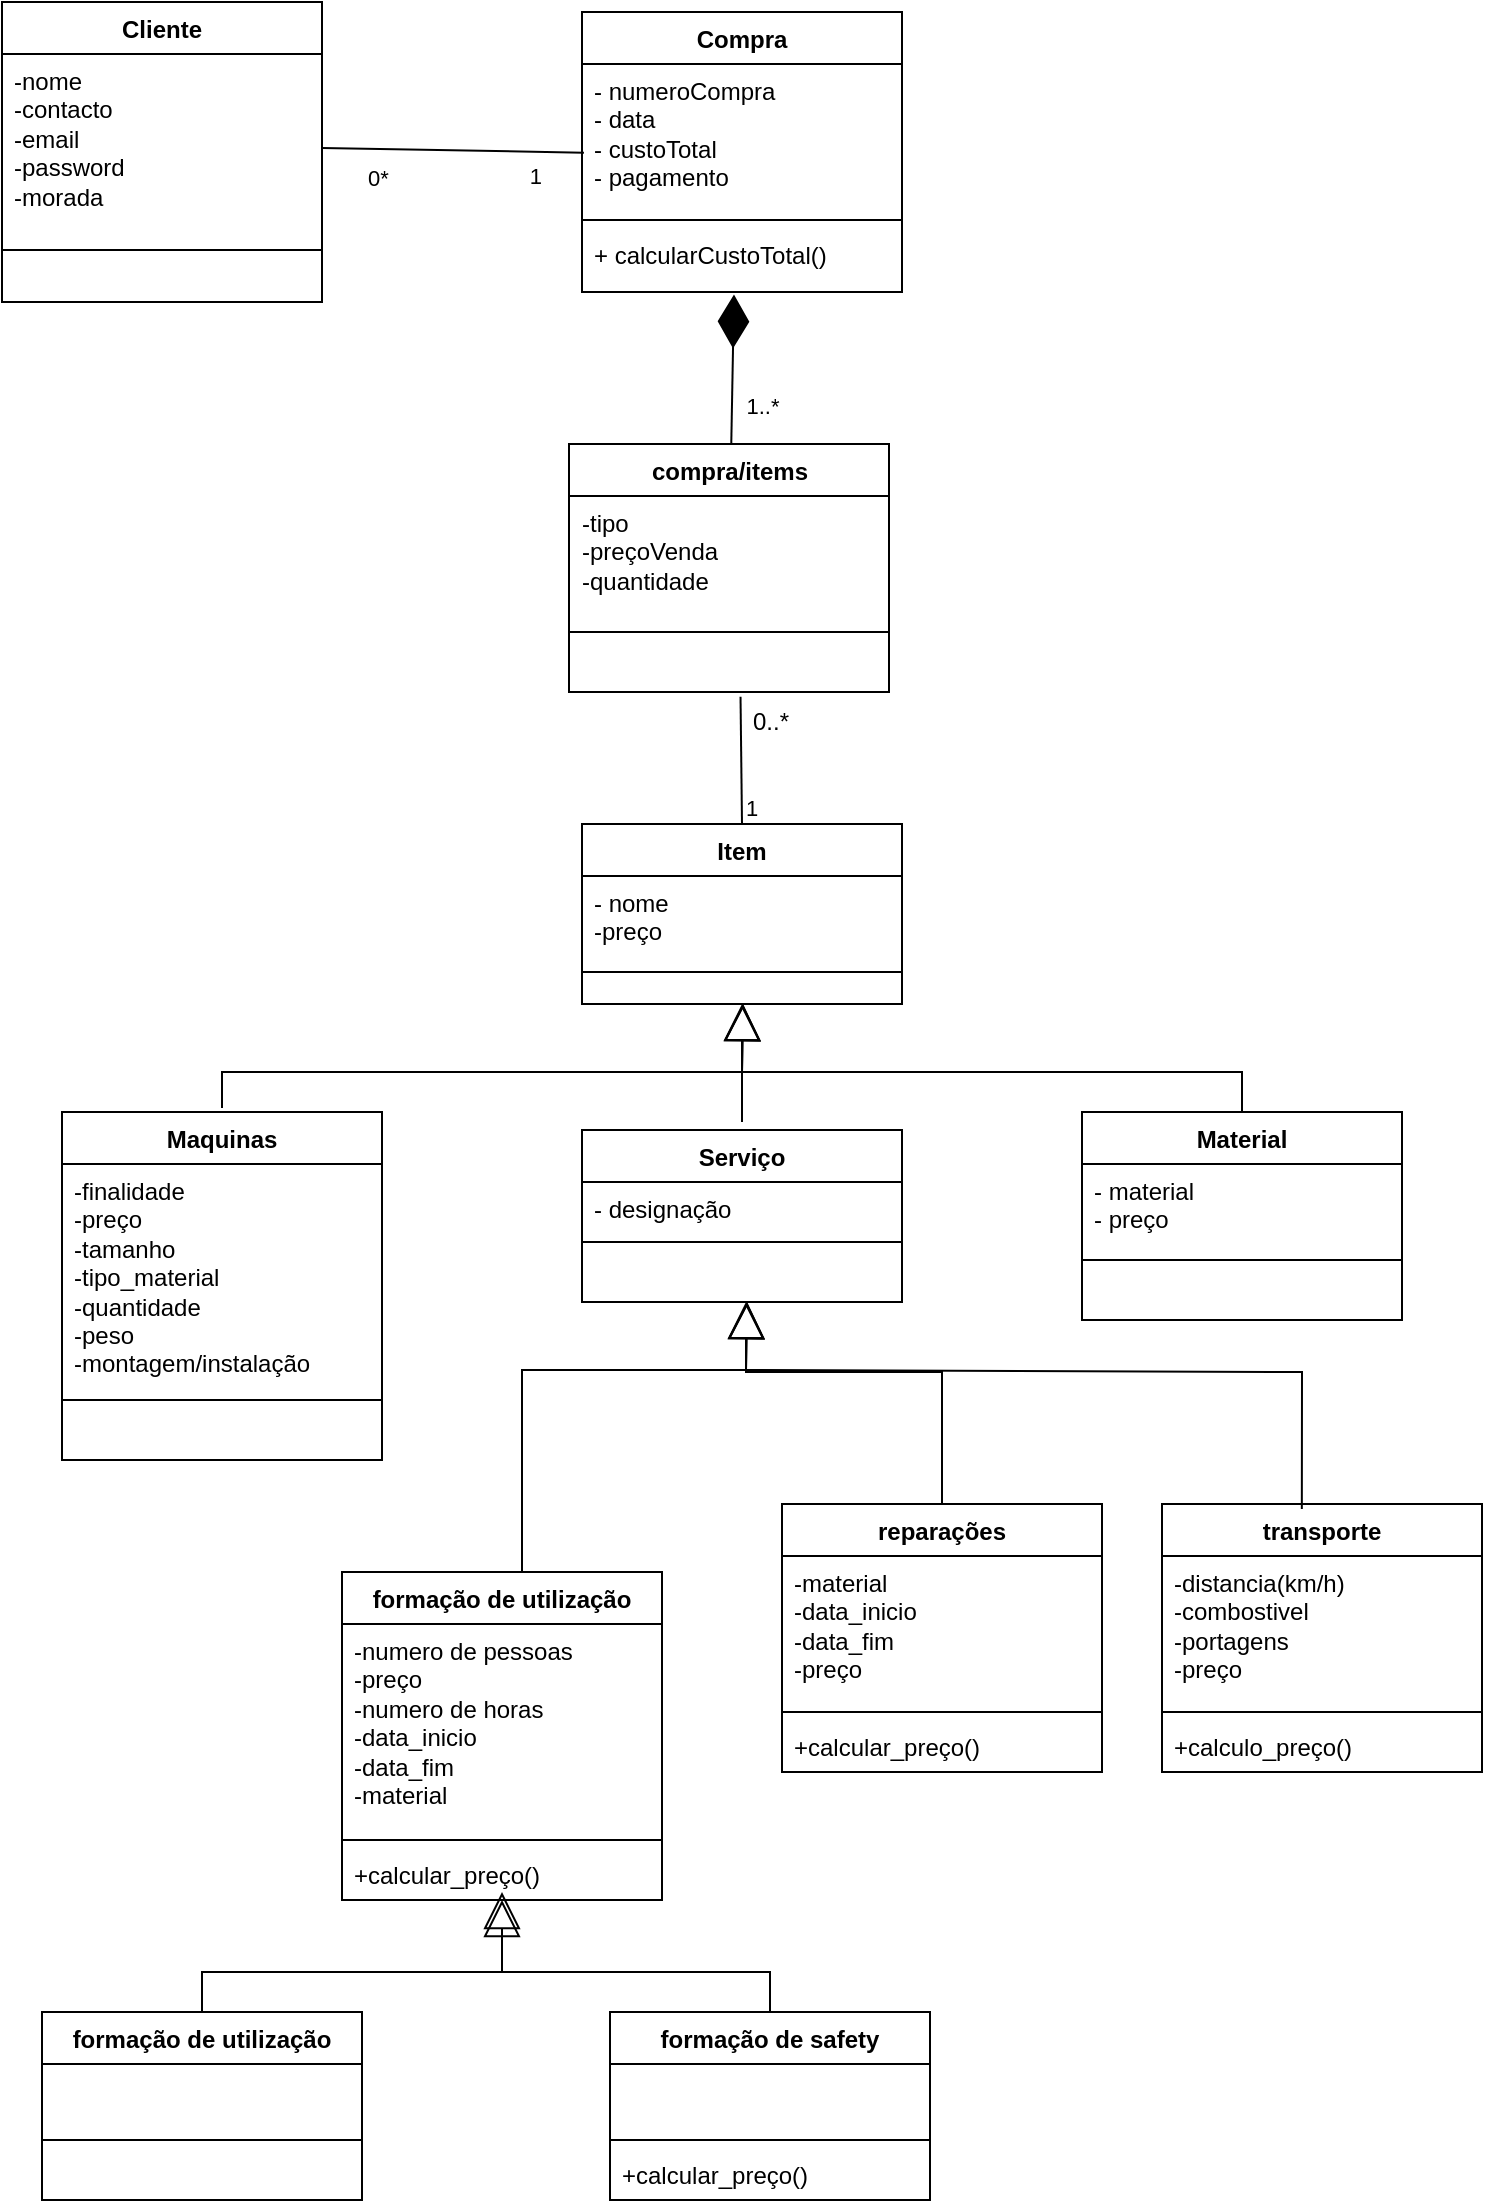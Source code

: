 <mxfile version="21.5.0" type="device">
  <diagram name="Página-1" id="sf3oKTQNCd5garO3H8oY">
    <mxGraphModel dx="1214" dy="645" grid="1" gridSize="10" guides="1" tooltips="1" connect="1" arrows="1" fold="1" page="1" pageScale="1" pageWidth="827" pageHeight="1169" math="0" shadow="0">
      <root>
        <mxCell id="0" />
        <mxCell id="1" parent="0" />
        <mxCell id="NreWfSgqOsdAzR9es5C--1" value="Cliente" style="swimlane;fontStyle=1;align=center;verticalAlign=top;childLayout=stackLayout;horizontal=1;startSize=26;horizontalStack=0;resizeParent=1;resizeParentMax=0;resizeLast=0;collapsible=1;marginBottom=0;whiteSpace=wrap;html=1;" parent="1" vertex="1">
          <mxGeometry x="50" y="45" width="160" height="150" as="geometry" />
        </mxCell>
        <mxCell id="NreWfSgqOsdAzR9es5C--2" value="-nome&lt;br&gt;-contacto&lt;br&gt;-email&lt;br&gt;-password&lt;br&gt;-morada" style="text;strokeColor=none;fillColor=none;align=left;verticalAlign=top;spacingLeft=4;spacingRight=4;overflow=hidden;rotatable=0;points=[[0,0.5],[1,0.5]];portConstraint=eastwest;whiteSpace=wrap;html=1;" parent="NreWfSgqOsdAzR9es5C--1" vertex="1">
          <mxGeometry y="26" width="160" height="94" as="geometry" />
        </mxCell>
        <mxCell id="NreWfSgqOsdAzR9es5C--3" value="" style="line;strokeWidth=1;fillColor=none;align=left;verticalAlign=middle;spacingTop=-1;spacingLeft=3;spacingRight=3;rotatable=0;labelPosition=right;points=[];portConstraint=eastwest;strokeColor=inherit;" parent="NreWfSgqOsdAzR9es5C--1" vertex="1">
          <mxGeometry y="120" width="160" height="8" as="geometry" />
        </mxCell>
        <mxCell id="NreWfSgqOsdAzR9es5C--4" value="&amp;nbsp; &amp;nbsp;&amp;nbsp;" style="text;strokeColor=none;fillColor=none;align=left;verticalAlign=top;spacingLeft=4;spacingRight=4;overflow=hidden;rotatable=0;points=[[0,0.5],[1,0.5]];portConstraint=eastwest;whiteSpace=wrap;html=1;" parent="NreWfSgqOsdAzR9es5C--1" vertex="1">
          <mxGeometry y="128" width="160" height="22" as="geometry" />
        </mxCell>
        <mxCell id="NreWfSgqOsdAzR9es5C--9" value="Maquinas" style="swimlane;fontStyle=1;align=center;verticalAlign=top;childLayout=stackLayout;horizontal=1;startSize=26;horizontalStack=0;resizeParent=1;resizeParentMax=0;resizeLast=0;collapsible=1;marginBottom=0;whiteSpace=wrap;html=1;" parent="1" vertex="1">
          <mxGeometry x="80" y="600" width="160" height="174" as="geometry" />
        </mxCell>
        <mxCell id="3Uk2VhhRkMVsTWKYHyoq-28" value="" style="endArrow=block;endSize=16;endFill=0;html=1;rounded=0;entryX=0.503;entryY=1.159;entryDx=0;entryDy=0;entryPerimeter=0;" edge="1" parent="NreWfSgqOsdAzR9es5C--9">
          <mxGeometry x="0.096" y="-3" width="160" relative="1" as="geometry">
            <mxPoint x="80" y="-2" as="sourcePoint" />
            <mxPoint x="340.48" y="-54.092" as="targetPoint" />
            <Array as="points">
              <mxPoint x="80" y="-20" />
              <mxPoint x="340" y="-20" />
            </Array>
            <mxPoint as="offset" />
          </mxGeometry>
        </mxCell>
        <mxCell id="NreWfSgqOsdAzR9es5C--10" value="-finalidade&lt;br&gt;-preço&lt;br&gt;-tamanho&lt;br&gt;-tipo_material&lt;br&gt;-quantidade&lt;br&gt;-peso&lt;br&gt;-montagem/instalação" style="text;strokeColor=none;fillColor=none;align=left;verticalAlign=top;spacingLeft=4;spacingRight=4;overflow=hidden;rotatable=0;points=[[0,0.5],[1,0.5]];portConstraint=eastwest;whiteSpace=wrap;html=1;" parent="NreWfSgqOsdAzR9es5C--9" vertex="1">
          <mxGeometry y="26" width="160" height="114" as="geometry" />
        </mxCell>
        <mxCell id="NreWfSgqOsdAzR9es5C--11" value="" style="line;strokeWidth=1;fillColor=none;align=left;verticalAlign=middle;spacingTop=-1;spacingLeft=3;spacingRight=3;rotatable=0;labelPosition=right;points=[];portConstraint=eastwest;strokeColor=inherit;" parent="NreWfSgqOsdAzR9es5C--9" vertex="1">
          <mxGeometry y="140" width="160" height="8" as="geometry" />
        </mxCell>
        <mxCell id="NreWfSgqOsdAzR9es5C--12" value="&amp;nbsp;" style="text;strokeColor=none;fillColor=none;align=left;verticalAlign=top;spacingLeft=4;spacingRight=4;overflow=hidden;rotatable=0;points=[[0,0.5],[1,0.5]];portConstraint=eastwest;whiteSpace=wrap;html=1;" parent="NreWfSgqOsdAzR9es5C--9" vertex="1">
          <mxGeometry y="148" width="160" height="26" as="geometry" />
        </mxCell>
        <mxCell id="NreWfSgqOsdAzR9es5C--17" value="formação de utilização" style="swimlane;fontStyle=1;align=center;verticalAlign=top;childLayout=stackLayout;horizontal=1;startSize=26;horizontalStack=0;resizeParent=1;resizeParentMax=0;resizeLast=0;collapsible=1;marginBottom=0;whiteSpace=wrap;html=1;" parent="1" vertex="1">
          <mxGeometry x="70" y="1050" width="160" height="94" as="geometry" />
        </mxCell>
        <mxCell id="NreWfSgqOsdAzR9es5C--18" value="&amp;nbsp;" style="text;strokeColor=none;fillColor=none;align=left;verticalAlign=top;spacingLeft=4;spacingRight=4;overflow=hidden;rotatable=0;points=[[0,0.5],[1,0.5]];portConstraint=eastwest;whiteSpace=wrap;html=1;" parent="NreWfSgqOsdAzR9es5C--17" vertex="1">
          <mxGeometry y="26" width="160" height="34" as="geometry" />
        </mxCell>
        <mxCell id="NreWfSgqOsdAzR9es5C--19" value="" style="line;strokeWidth=1;fillColor=none;align=left;verticalAlign=middle;spacingTop=-1;spacingLeft=3;spacingRight=3;rotatable=0;labelPosition=right;points=[];portConstraint=eastwest;strokeColor=inherit;" parent="NreWfSgqOsdAzR9es5C--17" vertex="1">
          <mxGeometry y="60" width="160" height="8" as="geometry" />
        </mxCell>
        <mxCell id="NreWfSgqOsdAzR9es5C--20" value="&amp;nbsp;" style="text;strokeColor=none;fillColor=none;align=left;verticalAlign=top;spacingLeft=4;spacingRight=4;overflow=hidden;rotatable=0;points=[[0,0.5],[1,0.5]];portConstraint=eastwest;whiteSpace=wrap;html=1;" parent="NreWfSgqOsdAzR9es5C--17" vertex="1">
          <mxGeometry y="68" width="160" height="26" as="geometry" />
        </mxCell>
        <mxCell id="NreWfSgqOsdAzR9es5C--29" value="reparações" style="swimlane;fontStyle=1;align=center;verticalAlign=top;childLayout=stackLayout;horizontal=1;startSize=26;horizontalStack=0;resizeParent=1;resizeParentMax=0;resizeLast=0;collapsible=1;marginBottom=0;whiteSpace=wrap;html=1;" parent="1" vertex="1">
          <mxGeometry x="440" y="796" width="160" height="134" as="geometry" />
        </mxCell>
        <mxCell id="NreWfSgqOsdAzR9es5C--30" value="-material&lt;br&gt;-data_inicio&lt;br&gt;-data_fim&lt;br&gt;-preço" style="text;strokeColor=none;fillColor=none;align=left;verticalAlign=top;spacingLeft=4;spacingRight=4;overflow=hidden;rotatable=0;points=[[0,0.5],[1,0.5]];portConstraint=eastwest;whiteSpace=wrap;html=1;" parent="NreWfSgqOsdAzR9es5C--29" vertex="1">
          <mxGeometry y="26" width="160" height="74" as="geometry" />
        </mxCell>
        <mxCell id="NreWfSgqOsdAzR9es5C--31" value="" style="line;strokeWidth=1;fillColor=none;align=left;verticalAlign=middle;spacingTop=-1;spacingLeft=3;spacingRight=3;rotatable=0;labelPosition=right;points=[];portConstraint=eastwest;strokeColor=inherit;" parent="NreWfSgqOsdAzR9es5C--29" vertex="1">
          <mxGeometry y="100" width="160" height="8" as="geometry" />
        </mxCell>
        <mxCell id="NreWfSgqOsdAzR9es5C--32" value="+calcular_preço()" style="text;strokeColor=none;fillColor=none;align=left;verticalAlign=top;spacingLeft=4;spacingRight=4;overflow=hidden;rotatable=0;points=[[0,0.5],[1,0.5]];portConstraint=eastwest;whiteSpace=wrap;html=1;" parent="NreWfSgqOsdAzR9es5C--29" vertex="1">
          <mxGeometry y="108" width="160" height="26" as="geometry" />
        </mxCell>
        <mxCell id="NreWfSgqOsdAzR9es5C--33" value="compra/items" style="swimlane;fontStyle=1;align=center;verticalAlign=top;childLayout=stackLayout;horizontal=1;startSize=26;horizontalStack=0;resizeParent=1;resizeParentMax=0;resizeLast=0;collapsible=1;marginBottom=0;whiteSpace=wrap;html=1;" parent="1" vertex="1">
          <mxGeometry x="333.5" y="266" width="160" height="124" as="geometry" />
        </mxCell>
        <mxCell id="NreWfSgqOsdAzR9es5C--34" value="-tipo&lt;br&gt;-preçoVenda&lt;br&gt;-quantidade" style="text;strokeColor=none;fillColor=none;align=left;verticalAlign=top;spacingLeft=4;spacingRight=4;overflow=hidden;rotatable=0;points=[[0,0.5],[1,0.5]];portConstraint=eastwest;whiteSpace=wrap;html=1;" parent="NreWfSgqOsdAzR9es5C--33" vertex="1">
          <mxGeometry y="26" width="160" height="64" as="geometry" />
        </mxCell>
        <mxCell id="NreWfSgqOsdAzR9es5C--35" value="" style="line;strokeWidth=1;fillColor=none;align=left;verticalAlign=middle;spacingTop=-1;spacingLeft=3;spacingRight=3;rotatable=0;labelPosition=right;points=[];portConstraint=eastwest;strokeColor=inherit;" parent="NreWfSgqOsdAzR9es5C--33" vertex="1">
          <mxGeometry y="90" width="160" height="8" as="geometry" />
        </mxCell>
        <mxCell id="NreWfSgqOsdAzR9es5C--36" value="&amp;nbsp;" style="text;strokeColor=none;fillColor=none;align=left;verticalAlign=top;spacingLeft=4;spacingRight=4;overflow=hidden;rotatable=0;points=[[0,0.5],[1,0.5]];portConstraint=eastwest;whiteSpace=wrap;html=1;" parent="NreWfSgqOsdAzR9es5C--33" vertex="1">
          <mxGeometry y="98" width="160" height="26" as="geometry" />
        </mxCell>
        <mxCell id="NreWfSgqOsdAzR9es5C--40" value="" style="endArrow=none;html=1;rounded=0;exitX=1;exitY=0.5;exitDx=0;exitDy=0;entryX=0.006;entryY=0.599;entryDx=0;entryDy=0;entryPerimeter=0;" parent="1" source="NreWfSgqOsdAzR9es5C--2" target="3Uk2VhhRkMVsTWKYHyoq-10" edge="1">
          <mxGeometry relative="1" as="geometry">
            <mxPoint x="370" y="210" as="sourcePoint" />
            <mxPoint x="320" y="130" as="targetPoint" />
          </mxGeometry>
        </mxCell>
        <mxCell id="NreWfSgqOsdAzR9es5C--41" value="0*" style="edgeLabel;resizable=0;html=1;align=left;verticalAlign=bottom;" parent="NreWfSgqOsdAzR9es5C--40" connectable="0" vertex="1">
          <mxGeometry x="-1" relative="1" as="geometry">
            <mxPoint x="21" y="23" as="offset" />
          </mxGeometry>
        </mxCell>
        <mxCell id="NreWfSgqOsdAzR9es5C--42" value="1" style="edgeLabel;resizable=0;html=1;align=right;verticalAlign=bottom;" parent="NreWfSgqOsdAzR9es5C--40" connectable="0" vertex="1">
          <mxGeometry x="1" relative="1" as="geometry">
            <mxPoint x="-20" y="20" as="offset" />
          </mxGeometry>
        </mxCell>
        <mxCell id="3Uk2VhhRkMVsTWKYHyoq-1" value="Material" style="swimlane;fontStyle=1;align=center;verticalAlign=top;childLayout=stackLayout;horizontal=1;startSize=26;horizontalStack=0;resizeParent=1;resizeParentMax=0;resizeLast=0;collapsible=1;marginBottom=0;whiteSpace=wrap;html=1;" vertex="1" parent="1">
          <mxGeometry x="590" y="600" width="160" height="104" as="geometry" />
        </mxCell>
        <mxCell id="3Uk2VhhRkMVsTWKYHyoq-2" value="- material&lt;br&gt;- preço&lt;br&gt;" style="text;strokeColor=none;fillColor=none;align=left;verticalAlign=top;spacingLeft=4;spacingRight=4;overflow=hidden;rotatable=0;points=[[0,0.5],[1,0.5]];portConstraint=eastwest;whiteSpace=wrap;html=1;" vertex="1" parent="3Uk2VhhRkMVsTWKYHyoq-1">
          <mxGeometry y="26" width="160" height="44" as="geometry" />
        </mxCell>
        <mxCell id="3Uk2VhhRkMVsTWKYHyoq-3" value="" style="line;strokeWidth=1;fillColor=none;align=left;verticalAlign=middle;spacingTop=-1;spacingLeft=3;spacingRight=3;rotatable=0;labelPosition=right;points=[];portConstraint=eastwest;strokeColor=inherit;" vertex="1" parent="3Uk2VhhRkMVsTWKYHyoq-1">
          <mxGeometry y="70" width="160" height="8" as="geometry" />
        </mxCell>
        <mxCell id="3Uk2VhhRkMVsTWKYHyoq-4" value="&amp;nbsp;" style="text;strokeColor=none;fillColor=none;align=left;verticalAlign=top;spacingLeft=4;spacingRight=4;overflow=hidden;rotatable=0;points=[[0,0.5],[1,0.5]];portConstraint=eastwest;whiteSpace=wrap;html=1;" vertex="1" parent="3Uk2VhhRkMVsTWKYHyoq-1">
          <mxGeometry y="78" width="160" height="26" as="geometry" />
        </mxCell>
        <mxCell id="3Uk2VhhRkMVsTWKYHyoq-5" value="Serviço" style="swimlane;fontStyle=1;align=center;verticalAlign=top;childLayout=stackLayout;horizontal=1;startSize=26;horizontalStack=0;resizeParent=1;resizeParentMax=0;resizeLast=0;collapsible=1;marginBottom=0;whiteSpace=wrap;html=1;" vertex="1" parent="1">
          <mxGeometry x="340" y="609" width="160" height="86" as="geometry" />
        </mxCell>
        <mxCell id="3Uk2VhhRkMVsTWKYHyoq-6" value="- designação" style="text;strokeColor=none;fillColor=none;align=left;verticalAlign=top;spacingLeft=4;spacingRight=4;overflow=hidden;rotatable=0;points=[[0,0.5],[1,0.5]];portConstraint=eastwest;whiteSpace=wrap;html=1;" vertex="1" parent="3Uk2VhhRkMVsTWKYHyoq-5">
          <mxGeometry y="26" width="160" height="26" as="geometry" />
        </mxCell>
        <mxCell id="3Uk2VhhRkMVsTWKYHyoq-7" value="" style="line;strokeWidth=1;fillColor=none;align=left;verticalAlign=middle;spacingTop=-1;spacingLeft=3;spacingRight=3;rotatable=0;labelPosition=right;points=[];portConstraint=eastwest;strokeColor=inherit;" vertex="1" parent="3Uk2VhhRkMVsTWKYHyoq-5">
          <mxGeometry y="52" width="160" height="8" as="geometry" />
        </mxCell>
        <mxCell id="3Uk2VhhRkMVsTWKYHyoq-8" value="&amp;nbsp;" style="text;strokeColor=none;fillColor=none;align=left;verticalAlign=top;spacingLeft=4;spacingRight=4;overflow=hidden;rotatable=0;points=[[0,0.5],[1,0.5]];portConstraint=eastwest;whiteSpace=wrap;html=1;" vertex="1" parent="3Uk2VhhRkMVsTWKYHyoq-5">
          <mxGeometry y="60" width="160" height="26" as="geometry" />
        </mxCell>
        <mxCell id="3Uk2VhhRkMVsTWKYHyoq-9" value="Compra" style="swimlane;fontStyle=1;align=center;verticalAlign=top;childLayout=stackLayout;horizontal=1;startSize=26;horizontalStack=0;resizeParent=1;resizeParentMax=0;resizeLast=0;collapsible=1;marginBottom=0;whiteSpace=wrap;html=1;" vertex="1" parent="1">
          <mxGeometry x="340" y="50" width="160" height="140" as="geometry" />
        </mxCell>
        <mxCell id="3Uk2VhhRkMVsTWKYHyoq-10" value="- numeroCompra&lt;br&gt;- data&lt;br&gt;- custoTotal&lt;br&gt;- pagamento&lt;br&gt;" style="text;strokeColor=none;fillColor=none;align=left;verticalAlign=top;spacingLeft=4;spacingRight=4;overflow=hidden;rotatable=0;points=[[0,0.5],[1,0.5]];portConstraint=eastwest;whiteSpace=wrap;html=1;" vertex="1" parent="3Uk2VhhRkMVsTWKYHyoq-9">
          <mxGeometry y="26" width="160" height="74" as="geometry" />
        </mxCell>
        <mxCell id="3Uk2VhhRkMVsTWKYHyoq-11" value="" style="line;strokeWidth=1;fillColor=none;align=left;verticalAlign=middle;spacingTop=-1;spacingLeft=3;spacingRight=3;rotatable=0;labelPosition=right;points=[];portConstraint=eastwest;strokeColor=inherit;" vertex="1" parent="3Uk2VhhRkMVsTWKYHyoq-9">
          <mxGeometry y="100" width="160" height="8" as="geometry" />
        </mxCell>
        <mxCell id="3Uk2VhhRkMVsTWKYHyoq-12" value="+ calcularCustoTotal()" style="text;strokeColor=none;fillColor=none;align=left;verticalAlign=top;spacingLeft=4;spacingRight=4;overflow=hidden;rotatable=0;points=[[0,0.5],[1,0.5]];portConstraint=eastwest;whiteSpace=wrap;html=1;" vertex="1" parent="3Uk2VhhRkMVsTWKYHyoq-9">
          <mxGeometry y="108" width="160" height="32" as="geometry" />
        </mxCell>
        <mxCell id="3Uk2VhhRkMVsTWKYHyoq-17" value="" style="endArrow=diamondThin;endFill=1;endSize=24;html=1;rounded=0;entryX=0.475;entryY=1.039;entryDx=0;entryDy=0;entryPerimeter=0;" edge="1" parent="1" source="NreWfSgqOsdAzR9es5C--33" target="3Uk2VhhRkMVsTWKYHyoq-12">
          <mxGeometry width="160" relative="1" as="geometry">
            <mxPoint x="290" y="230" as="sourcePoint" />
            <mxPoint x="450" y="230" as="targetPoint" />
          </mxGeometry>
        </mxCell>
        <mxCell id="3Uk2VhhRkMVsTWKYHyoq-18" value="1..*" style="edgeLabel;html=1;align=center;verticalAlign=middle;resizable=0;points=[];" vertex="1" connectable="0" parent="3Uk2VhhRkMVsTWKYHyoq-17">
          <mxGeometry x="-0.684" y="-2" relative="1" as="geometry">
            <mxPoint x="13" y="-7" as="offset" />
          </mxGeometry>
        </mxCell>
        <mxCell id="3Uk2VhhRkMVsTWKYHyoq-20" value="Item" style="swimlane;fontStyle=1;align=center;verticalAlign=top;childLayout=stackLayout;horizontal=1;startSize=26;horizontalStack=0;resizeParent=1;resizeParentMax=0;resizeLast=0;collapsible=1;marginBottom=0;whiteSpace=wrap;html=1;" vertex="1" parent="1">
          <mxGeometry x="340" y="456" width="160" height="90" as="geometry" />
        </mxCell>
        <mxCell id="3Uk2VhhRkMVsTWKYHyoq-21" value="- nome&lt;br&gt;-preço&lt;br&gt;" style="text;strokeColor=none;fillColor=none;align=left;verticalAlign=top;spacingLeft=4;spacingRight=4;overflow=hidden;rotatable=0;points=[[0,0.5],[1,0.5]];portConstraint=eastwest;whiteSpace=wrap;html=1;" vertex="1" parent="3Uk2VhhRkMVsTWKYHyoq-20">
          <mxGeometry y="26" width="160" height="44" as="geometry" />
        </mxCell>
        <mxCell id="3Uk2VhhRkMVsTWKYHyoq-22" value="" style="line;strokeWidth=1;fillColor=none;align=left;verticalAlign=middle;spacingTop=-1;spacingLeft=3;spacingRight=3;rotatable=0;labelPosition=right;points=[];portConstraint=eastwest;strokeColor=inherit;" vertex="1" parent="3Uk2VhhRkMVsTWKYHyoq-20">
          <mxGeometry y="70" width="160" height="8" as="geometry" />
        </mxCell>
        <mxCell id="3Uk2VhhRkMVsTWKYHyoq-23" value="&amp;nbsp;" style="text;strokeColor=none;fillColor=none;align=left;verticalAlign=top;spacingLeft=4;spacingRight=4;overflow=hidden;rotatable=0;points=[[0,0.5],[1,0.5]];portConstraint=eastwest;whiteSpace=wrap;html=1;" vertex="1" parent="3Uk2VhhRkMVsTWKYHyoq-20">
          <mxGeometry y="78" width="160" height="12" as="geometry" />
        </mxCell>
        <mxCell id="3Uk2VhhRkMVsTWKYHyoq-24" value="" style="endArrow=none;html=1;rounded=0;exitX=0.5;exitY=0;exitDx=0;exitDy=0;entryX=0.536;entryY=1.09;entryDx=0;entryDy=0;entryPerimeter=0;" edge="1" parent="1" source="3Uk2VhhRkMVsTWKYHyoq-20" target="NreWfSgqOsdAzR9es5C--36">
          <mxGeometry relative="1" as="geometry">
            <mxPoint x="400" y="430" as="sourcePoint" />
            <mxPoint x="560" y="430" as="targetPoint" />
          </mxGeometry>
        </mxCell>
        <mxCell id="3Uk2VhhRkMVsTWKYHyoq-25" value="1" style="edgeLabel;resizable=0;html=1;align=left;verticalAlign=bottom;" connectable="0" vertex="1" parent="3Uk2VhhRkMVsTWKYHyoq-24">
          <mxGeometry x="-1" relative="1" as="geometry" />
        </mxCell>
        <mxCell id="3Uk2VhhRkMVsTWKYHyoq-27" value="0..*" style="text;html=1;align=center;verticalAlign=middle;resizable=0;points=[];autosize=1;strokeColor=none;fillColor=none;" vertex="1" parent="1">
          <mxGeometry x="414" y="390" width="40" height="30" as="geometry" />
        </mxCell>
        <mxCell id="3Uk2VhhRkMVsTWKYHyoq-30" value="" style="endArrow=block;endSize=16;endFill=0;html=1;rounded=0;entryX=0.503;entryY=1.009;entryDx=0;entryDy=0;exitX=0.5;exitY=0;exitDx=0;exitDy=0;entryPerimeter=0;" edge="1" parent="1">
          <mxGeometry x="0.096" y="-3" width="160" relative="1" as="geometry">
            <mxPoint x="670" y="600" as="sourcePoint" />
            <mxPoint x="420.48" y="546.108" as="targetPoint" />
            <mxPoint as="offset" />
            <Array as="points">
              <mxPoint x="670" y="580" />
              <mxPoint x="420" y="580" />
            </Array>
          </mxGeometry>
        </mxCell>
        <mxCell id="3Uk2VhhRkMVsTWKYHyoq-31" value="" style="endArrow=block;endSize=16;endFill=0;html=1;rounded=0;exitX=0.5;exitY=0;exitDx=0;exitDy=0;" edge="1" parent="1">
          <mxGeometry x="0.096" y="-3" width="160" relative="1" as="geometry">
            <mxPoint x="420" y="605" as="sourcePoint" />
            <mxPoint x="420" y="546" as="targetPoint" />
            <mxPoint as="offset" />
          </mxGeometry>
        </mxCell>
        <mxCell id="3Uk2VhhRkMVsTWKYHyoq-32" value="transporte" style="swimlane;fontStyle=1;align=center;verticalAlign=top;childLayout=stackLayout;horizontal=1;startSize=26;horizontalStack=0;resizeParent=1;resizeParentMax=0;resizeLast=0;collapsible=1;marginBottom=0;whiteSpace=wrap;html=1;" vertex="1" parent="1">
          <mxGeometry x="630" y="796" width="160" height="134" as="geometry" />
        </mxCell>
        <mxCell id="3Uk2VhhRkMVsTWKYHyoq-33" value="-distancia(km/h)&lt;br&gt;-combostivel&lt;br&gt;-portagens&lt;br&gt;-preço" style="text;strokeColor=none;fillColor=none;align=left;verticalAlign=top;spacingLeft=4;spacingRight=4;overflow=hidden;rotatable=0;points=[[0,0.5],[1,0.5]];portConstraint=eastwest;whiteSpace=wrap;html=1;" vertex="1" parent="3Uk2VhhRkMVsTWKYHyoq-32">
          <mxGeometry y="26" width="160" height="74" as="geometry" />
        </mxCell>
        <mxCell id="3Uk2VhhRkMVsTWKYHyoq-34" value="" style="line;strokeWidth=1;fillColor=none;align=left;verticalAlign=middle;spacingTop=-1;spacingLeft=3;spacingRight=3;rotatable=0;labelPosition=right;points=[];portConstraint=eastwest;strokeColor=inherit;" vertex="1" parent="3Uk2VhhRkMVsTWKYHyoq-32">
          <mxGeometry y="100" width="160" height="8" as="geometry" />
        </mxCell>
        <mxCell id="3Uk2VhhRkMVsTWKYHyoq-35" value="+calculo_preço()" style="text;strokeColor=none;fillColor=none;align=left;verticalAlign=top;spacingLeft=4;spacingRight=4;overflow=hidden;rotatable=0;points=[[0,0.5],[1,0.5]];portConstraint=eastwest;whiteSpace=wrap;html=1;" vertex="1" parent="3Uk2VhhRkMVsTWKYHyoq-32">
          <mxGeometry y="108" width="160" height="26" as="geometry" />
        </mxCell>
        <mxCell id="3Uk2VhhRkMVsTWKYHyoq-36" value="formação de safety" style="swimlane;fontStyle=1;align=center;verticalAlign=top;childLayout=stackLayout;horizontal=1;startSize=26;horizontalStack=0;resizeParent=1;resizeParentMax=0;resizeLast=0;collapsible=1;marginBottom=0;whiteSpace=wrap;html=1;" vertex="1" parent="1">
          <mxGeometry x="354" y="1050" width="160" height="94" as="geometry" />
        </mxCell>
        <mxCell id="3Uk2VhhRkMVsTWKYHyoq-37" value="&amp;nbsp;" style="text;strokeColor=none;fillColor=none;align=left;verticalAlign=top;spacingLeft=4;spacingRight=4;overflow=hidden;rotatable=0;points=[[0,0.5],[1,0.5]];portConstraint=eastwest;whiteSpace=wrap;html=1;" vertex="1" parent="3Uk2VhhRkMVsTWKYHyoq-36">
          <mxGeometry y="26" width="160" height="34" as="geometry" />
        </mxCell>
        <mxCell id="3Uk2VhhRkMVsTWKYHyoq-38" value="" style="line;strokeWidth=1;fillColor=none;align=left;verticalAlign=middle;spacingTop=-1;spacingLeft=3;spacingRight=3;rotatable=0;labelPosition=right;points=[];portConstraint=eastwest;strokeColor=inherit;" vertex="1" parent="3Uk2VhhRkMVsTWKYHyoq-36">
          <mxGeometry y="60" width="160" height="8" as="geometry" />
        </mxCell>
        <mxCell id="3Uk2VhhRkMVsTWKYHyoq-39" value="+calcular_preço()" style="text;strokeColor=none;fillColor=none;align=left;verticalAlign=top;spacingLeft=4;spacingRight=4;overflow=hidden;rotatable=0;points=[[0,0.5],[1,0.5]];portConstraint=eastwest;whiteSpace=wrap;html=1;" vertex="1" parent="3Uk2VhhRkMVsTWKYHyoq-36">
          <mxGeometry y="68" width="160" height="26" as="geometry" />
        </mxCell>
        <mxCell id="3Uk2VhhRkMVsTWKYHyoq-40" value="" style="endArrow=block;endSize=16;endFill=0;html=1;rounded=0;entryX=0.503;entryY=1.159;entryDx=0;entryDy=0;entryPerimeter=0;" edge="1" parent="1">
          <mxGeometry x="0.096" y="-3" width="160" relative="1" as="geometry">
            <mxPoint x="310" y="840" as="sourcePoint" />
            <mxPoint x="422.48" y="694.908" as="targetPoint" />
            <Array as="points">
              <mxPoint x="310" y="729" />
              <mxPoint x="422" y="729" />
            </Array>
            <mxPoint as="offset" />
          </mxGeometry>
        </mxCell>
        <mxCell id="3Uk2VhhRkMVsTWKYHyoq-41" value="" style="endArrow=block;endSize=16;endFill=0;html=1;rounded=0;entryX=0.503;entryY=1.009;entryDx=0;entryDy=0;exitX=0.437;exitY=0.019;exitDx=0;exitDy=0;entryPerimeter=0;exitPerimeter=0;" edge="1" parent="1" source="3Uk2VhhRkMVsTWKYHyoq-32">
          <mxGeometry x="0.096" y="-3" width="160" relative="1" as="geometry">
            <mxPoint x="672" y="749" as="sourcePoint" />
            <mxPoint x="422.48" y="695.108" as="targetPoint" />
            <mxPoint as="offset" />
            <Array as="points">
              <mxPoint x="700" y="730" />
              <mxPoint x="422" y="729" />
            </Array>
          </mxGeometry>
        </mxCell>
        <mxCell id="3Uk2VhhRkMVsTWKYHyoq-42" value="" style="endArrow=block;endSize=16;endFill=0;html=1;rounded=0;exitX=0.5;exitY=0;exitDx=0;exitDy=0;" edge="1" parent="1" source="NreWfSgqOsdAzR9es5C--29">
          <mxGeometry x="0.096" y="-3" width="160" relative="1" as="geometry">
            <mxPoint x="422" y="754" as="sourcePoint" />
            <mxPoint x="422" y="695" as="targetPoint" />
            <mxPoint as="offset" />
            <Array as="points">
              <mxPoint x="520" y="730" />
              <mxPoint x="422" y="730" />
            </Array>
          </mxGeometry>
        </mxCell>
        <mxCell id="3Uk2VhhRkMVsTWKYHyoq-47" value="formação de utilização" style="swimlane;fontStyle=1;align=center;verticalAlign=top;childLayout=stackLayout;horizontal=1;startSize=26;horizontalStack=0;resizeParent=1;resizeParentMax=0;resizeLast=0;collapsible=1;marginBottom=0;whiteSpace=wrap;html=1;" vertex="1" parent="1">
          <mxGeometry x="220" y="830" width="160" height="164" as="geometry" />
        </mxCell>
        <mxCell id="3Uk2VhhRkMVsTWKYHyoq-48" value="-numero de pessoas&lt;br&gt;-preço&lt;br&gt;-numero de horas&lt;br&gt;-data_inicio&lt;br&gt;-data_fim&lt;br&gt;-material&lt;br&gt;" style="text;strokeColor=none;fillColor=none;align=left;verticalAlign=top;spacingLeft=4;spacingRight=4;overflow=hidden;rotatable=0;points=[[0,0.5],[1,0.5]];portConstraint=eastwest;whiteSpace=wrap;html=1;" vertex="1" parent="3Uk2VhhRkMVsTWKYHyoq-47">
          <mxGeometry y="26" width="160" height="104" as="geometry" />
        </mxCell>
        <mxCell id="3Uk2VhhRkMVsTWKYHyoq-49" value="" style="line;strokeWidth=1;fillColor=none;align=left;verticalAlign=middle;spacingTop=-1;spacingLeft=3;spacingRight=3;rotatable=0;labelPosition=right;points=[];portConstraint=eastwest;strokeColor=inherit;" vertex="1" parent="3Uk2VhhRkMVsTWKYHyoq-47">
          <mxGeometry y="130" width="160" height="8" as="geometry" />
        </mxCell>
        <mxCell id="3Uk2VhhRkMVsTWKYHyoq-50" value="+calcular_preço()" style="text;strokeColor=none;fillColor=none;align=left;verticalAlign=top;spacingLeft=4;spacingRight=4;overflow=hidden;rotatable=0;points=[[0,0.5],[1,0.5]];portConstraint=eastwest;whiteSpace=wrap;html=1;" vertex="1" parent="3Uk2VhhRkMVsTWKYHyoq-47">
          <mxGeometry y="138" width="160" height="26" as="geometry" />
        </mxCell>
        <mxCell id="3Uk2VhhRkMVsTWKYHyoq-51" value="" style="endArrow=block;endSize=16;endFill=0;html=1;rounded=0;exitX=0.5;exitY=0;exitDx=0;exitDy=0;" edge="1" parent="1" source="3Uk2VhhRkMVsTWKYHyoq-36">
          <mxGeometry x="0.096" y="-3" width="160" relative="1" as="geometry">
            <mxPoint x="398" y="1095" as="sourcePoint" />
            <mxPoint x="300" y="994" as="targetPoint" />
            <mxPoint as="offset" />
            <Array as="points">
              <mxPoint x="434" y="1030" />
              <mxPoint x="300" y="1030" />
            </Array>
          </mxGeometry>
        </mxCell>
        <mxCell id="3Uk2VhhRkMVsTWKYHyoq-52" value="" style="endArrow=block;endSize=16;endFill=0;html=1;rounded=0;" edge="1" parent="1">
          <mxGeometry x="0.096" y="-3" width="160" relative="1" as="geometry">
            <mxPoint x="150" y="1050" as="sourcePoint" />
            <mxPoint x="300" y="990" as="targetPoint" />
            <mxPoint as="offset" />
            <Array as="points">
              <mxPoint x="150" y="1050" />
              <mxPoint x="150" y="1030" />
              <mxPoint x="300" y="1030" />
            </Array>
          </mxGeometry>
        </mxCell>
      </root>
    </mxGraphModel>
  </diagram>
</mxfile>
